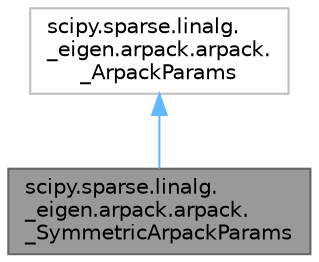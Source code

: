 digraph "scipy.sparse.linalg._eigen.arpack.arpack._SymmetricArpackParams"
{
 // LATEX_PDF_SIZE
  bgcolor="transparent";
  edge [fontname=Helvetica,fontsize=10,labelfontname=Helvetica,labelfontsize=10];
  node [fontname=Helvetica,fontsize=10,shape=box,height=0.2,width=0.4];
  Node1 [id="Node000001",label="scipy.sparse.linalg.\l_eigen.arpack.arpack.\l_SymmetricArpackParams",height=0.2,width=0.4,color="gray40", fillcolor="grey60", style="filled", fontcolor="black",tooltip=" "];
  Node2 -> Node1 [id="edge2_Node000001_Node000002",dir="back",color="steelblue1",style="solid",tooltip=" "];
  Node2 [id="Node000002",label="scipy.sparse.linalg.\l_eigen.arpack.arpack.\l_ArpackParams",height=0.2,width=0.4,color="grey75", fillcolor="white", style="filled",URL="$d9/d97/classscipy_1_1sparse_1_1linalg_1_1__eigen_1_1arpack_1_1arpack_1_1__ArpackParams.html",tooltip=" "];
}
